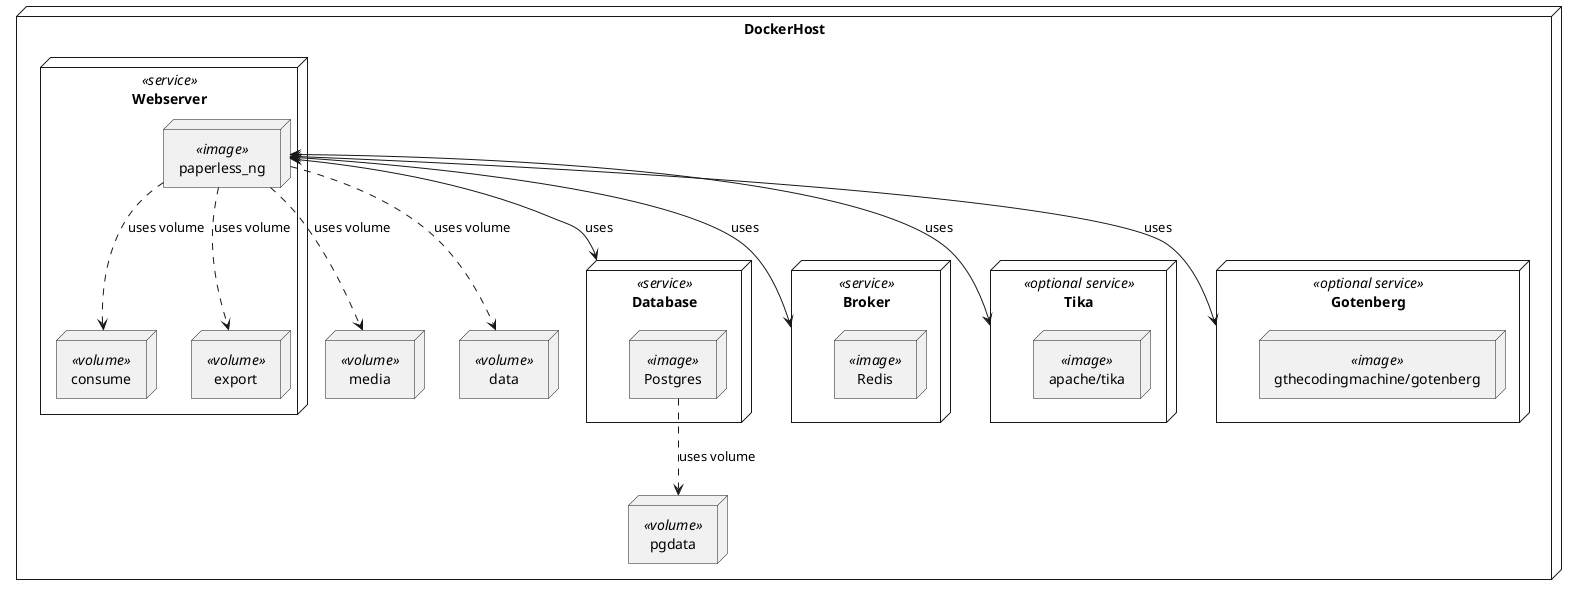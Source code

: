 @startuml
node DockerHost  {
 
    node Database <<service>> {
        node Postgres <<image>>
    }
    node pgdata <<volume>>
    node media <<volume>>
    node data <<volume>>
    node Webserver <<service>> {
        node paperless_ng <<image>>
        node consume <<volume>>
        node export <<volume>>
    }
    node Broker <<service>> {
        node Redis <<image>>
    }
    node Tika  <<optional service>> {
        node "apache/tika" <<image>>
    }
    node Gotenberg <<optional service>> {
        node "gthecodingmachine/gotenberg" <<image>>
    }
 
    Postgres -[dashed]-> pgdata : "uses volume"
    paperless_ng -[dashed]-> consume  :"uses volume"
    paperless_ng -[dashed]-> export : "uses volume"
    paperless_ng -[dashed]-> data : "uses volume"
    paperless_ng -[dashed]-> media : "uses volume"
    paperless_ng <--> Database : uses
    paperless_ng <--> Broker  : uses
    paperless_ng <--> Gotenberg : uses
    paperless_ng <--> Tika : uses
 
}
@enduml
